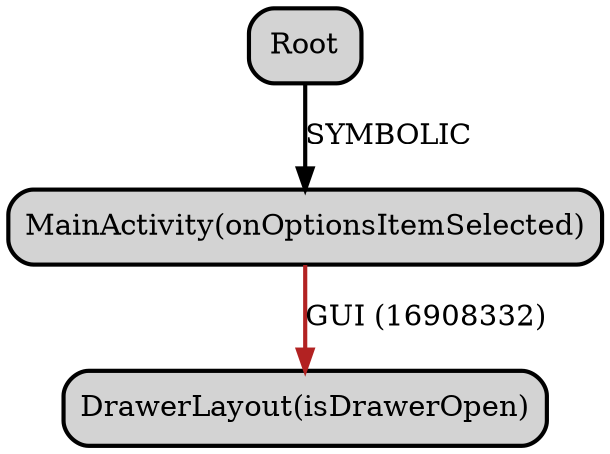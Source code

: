digraph "CallGraph" {
    node [style="rounded,bold,filled"];
    node [shape=box];
    "Root" [label="Root",];
    "chan.android.app.pocketnote.MainActivity: boolean onOptionsItemSelected(com.actionbarsherlock.view.MenuItem)" [label="MainActivity(onOptionsItemSelected)",];
    "Root"->"chan.android.app.pocketnote.MainActivity: boolean onOptionsItemSelected(com.actionbarsherlock.view.MenuItem)" [label="SYMBOLIC",style=bold,color=black,];
    "android.support.v4.widget.DrawerLayout: boolean isDrawerOpen(android.view.View)" [label="DrawerLayout(isDrawerOpen)",];
    "chan.android.app.pocketnote.MainActivity: boolean onOptionsItemSelected(com.actionbarsherlock.view.MenuItem)"->"android.support.v4.widget.DrawerLayout: boolean isDrawerOpen(android.view.View)" [label="GUI (16908332)",style=bold,color=firebrick,];
}
